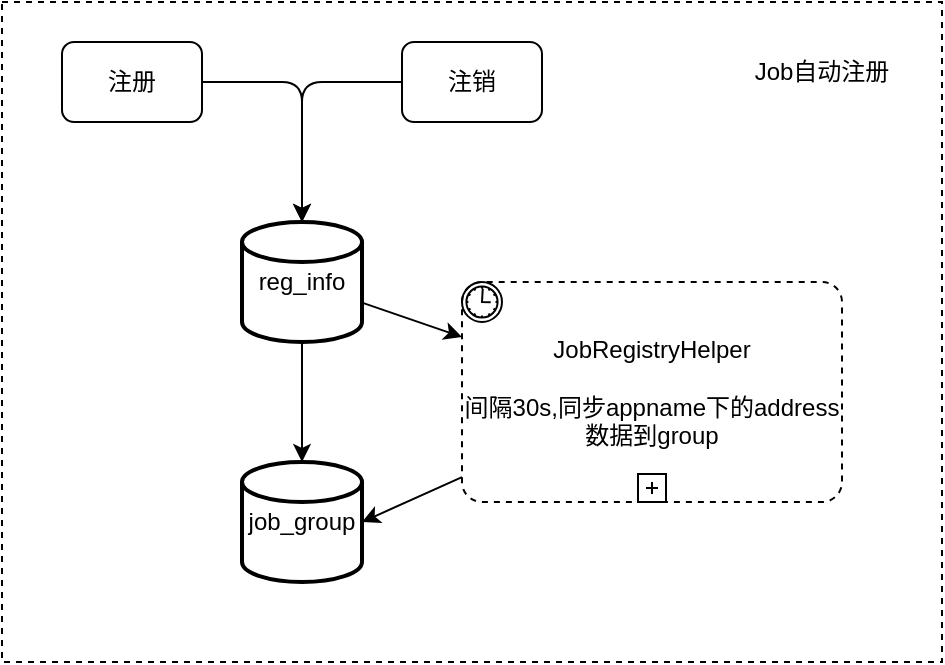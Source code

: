 <mxfile>
    <diagram id="23iRSUPoRavnBvh4doch" name="Page-1">
        <mxGraphModel dx="956" dy="537" grid="1" gridSize="10" guides="1" tooltips="1" connect="1" arrows="1" fold="1" page="1" pageScale="1" pageWidth="827" pageHeight="1169" math="0" shadow="0">
            <root>
                <mxCell id="0"/>
                <mxCell id="1" parent="0"/>
                <mxCell id="14" value="" style="rounded=0;whiteSpace=wrap;html=1;dashed=1;fillColor=none;" vertex="1" parent="1">
                    <mxGeometry x="170" y="140" width="470" height="330" as="geometry"/>
                </mxCell>
                <mxCell id="4" style="edgeStyle=none;html=1;entryX=0.5;entryY=0;entryDx=0;entryDy=0;entryPerimeter=0;" edge="1" parent="1" source="2" target="3">
                    <mxGeometry relative="1" as="geometry"/>
                </mxCell>
                <mxCell id="7" style="edgeStyle=none;html=1;entryX=0;entryY=0.25;entryDx=0;entryDy=0;entryPerimeter=0;" edge="1" parent="1" source="2" target="5">
                    <mxGeometry relative="1" as="geometry"/>
                </mxCell>
                <mxCell id="2" value="reg_info" style="strokeWidth=2;html=1;shape=mxgraph.flowchart.database;whiteSpace=wrap;" vertex="1" parent="1">
                    <mxGeometry x="290" y="250" width="60" height="60" as="geometry"/>
                </mxCell>
                <mxCell id="3" value="job_group" style="strokeWidth=2;html=1;shape=mxgraph.flowchart.database;whiteSpace=wrap;" vertex="1" parent="1">
                    <mxGeometry x="290" y="370" width="60" height="60" as="geometry"/>
                </mxCell>
                <mxCell id="8" style="edgeStyle=none;html=1;entryX=1;entryY=0.5;entryDx=0;entryDy=0;entryPerimeter=0;" edge="1" parent="1" source="5" target="3">
                    <mxGeometry relative="1" as="geometry"/>
                </mxCell>
                <mxCell id="5" value="JobRegistryHelper&lt;br&gt;&lt;br&gt;间隔30s,同步appname下的address数据到group" style="points=[[0.25,0,0],[0.5,0,0],[0.75,0,0],[1,0.25,0],[1,0.5,0],[1,0.75,0],[0.75,1,0],[0.5,1,0],[0.25,1,0],[0,0.75,0],[0,0.5,0],[0,0.25,0]];shape=mxgraph.bpmn.task;whiteSpace=wrap;rectStyle=rounded;size=10;html=1;taskMarker=abstract;bpmnShapeType=subprocess;isLoopSub=1;outline=eventInt;symbol=timer;" vertex="1" parent="1">
                    <mxGeometry x="400" y="280" width="190" height="110" as="geometry"/>
                </mxCell>
                <mxCell id="10" style="edgeStyle=orthogonalEdgeStyle;html=1;entryX=0.5;entryY=0;entryDx=0;entryDy=0;entryPerimeter=0;" edge="1" parent="1" source="9" target="2">
                    <mxGeometry relative="1" as="geometry"/>
                </mxCell>
                <mxCell id="9" value="注册" style="rounded=1;whiteSpace=wrap;html=1;" vertex="1" parent="1">
                    <mxGeometry x="200" y="160" width="70" height="40" as="geometry"/>
                </mxCell>
                <mxCell id="12" style="edgeStyle=orthogonalEdgeStyle;html=1;entryX=0.5;entryY=0;entryDx=0;entryDy=0;entryPerimeter=0;" edge="1" parent="1" source="11" target="2">
                    <mxGeometry relative="1" as="geometry"/>
                </mxCell>
                <mxCell id="11" value="注销" style="rounded=1;whiteSpace=wrap;html=1;" vertex="1" parent="1">
                    <mxGeometry x="370" y="160" width="70" height="40" as="geometry"/>
                </mxCell>
                <mxCell id="15" value="Job自动注册" style="text;html=1;strokeColor=none;fillColor=none;align=center;verticalAlign=middle;whiteSpace=wrap;rounded=0;dashed=1;" vertex="1" parent="1">
                    <mxGeometry x="540" y="160" width="80" height="30" as="geometry"/>
                </mxCell>
            </root>
        </mxGraphModel>
    </diagram>
</mxfile>